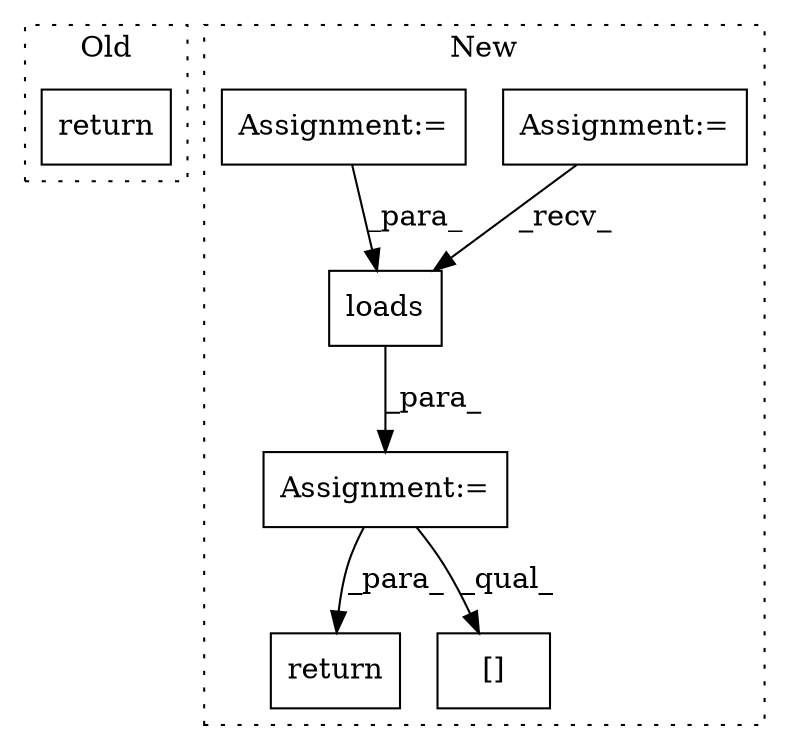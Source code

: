 digraph G {
subgraph cluster0 {
1 [label="return" a="41" s="2050" l="7" shape="box"];
label = "Old";
style="dotted";
}
subgraph cluster1 {
2 [label="loads" a="32" s="2314,2328" l="6,1" shape="box"];
3 [label="return" a="41" s="2422" l="7" shape="box"];
4 [label="Assignment:=" a="7" s="2308" l="1" shape="box"];
5 [label="Assignment:=" a="7" s="2141" l="4" shape="box"];
6 [label="Assignment:=" a="7" s="2291" l="1" shape="box"];
7 [label="[]" a="2" s="2429,2448" l="9,1" shape="box"];
label = "New";
style="dotted";
}
2 -> 4 [label="_para_"];
4 -> 3 [label="_para_"];
4 -> 7 [label="_qual_"];
5 -> 2 [label="_recv_"];
6 -> 2 [label="_para_"];
}